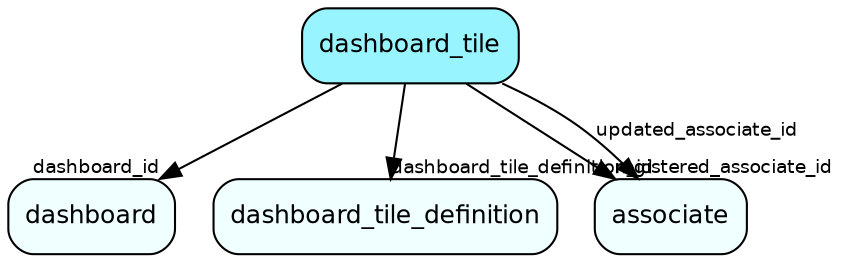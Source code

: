 digraph dashboard_tile  {
node [shape = box style="rounded, filled" fontname = "Helvetica" fontsize = "12" ]
edge [fontname = "Helvetica" fontsize = "9"]

dashboard_tile[fillcolor = "cadetblue1"]
dashboard[fillcolor = "azure1"]
dashboard_tile_definition[fillcolor = "azure1"]
associate[fillcolor = "azure1"]
dashboard_tile -> dashboard [headlabel = "dashboard_id"]
dashboard_tile -> dashboard_tile_definition [headlabel = "dashboard_tile_definition_id"]
dashboard_tile -> associate [headlabel = "registered_associate_id"]
dashboard_tile -> associate [label = "updated_associate_id"]
}
